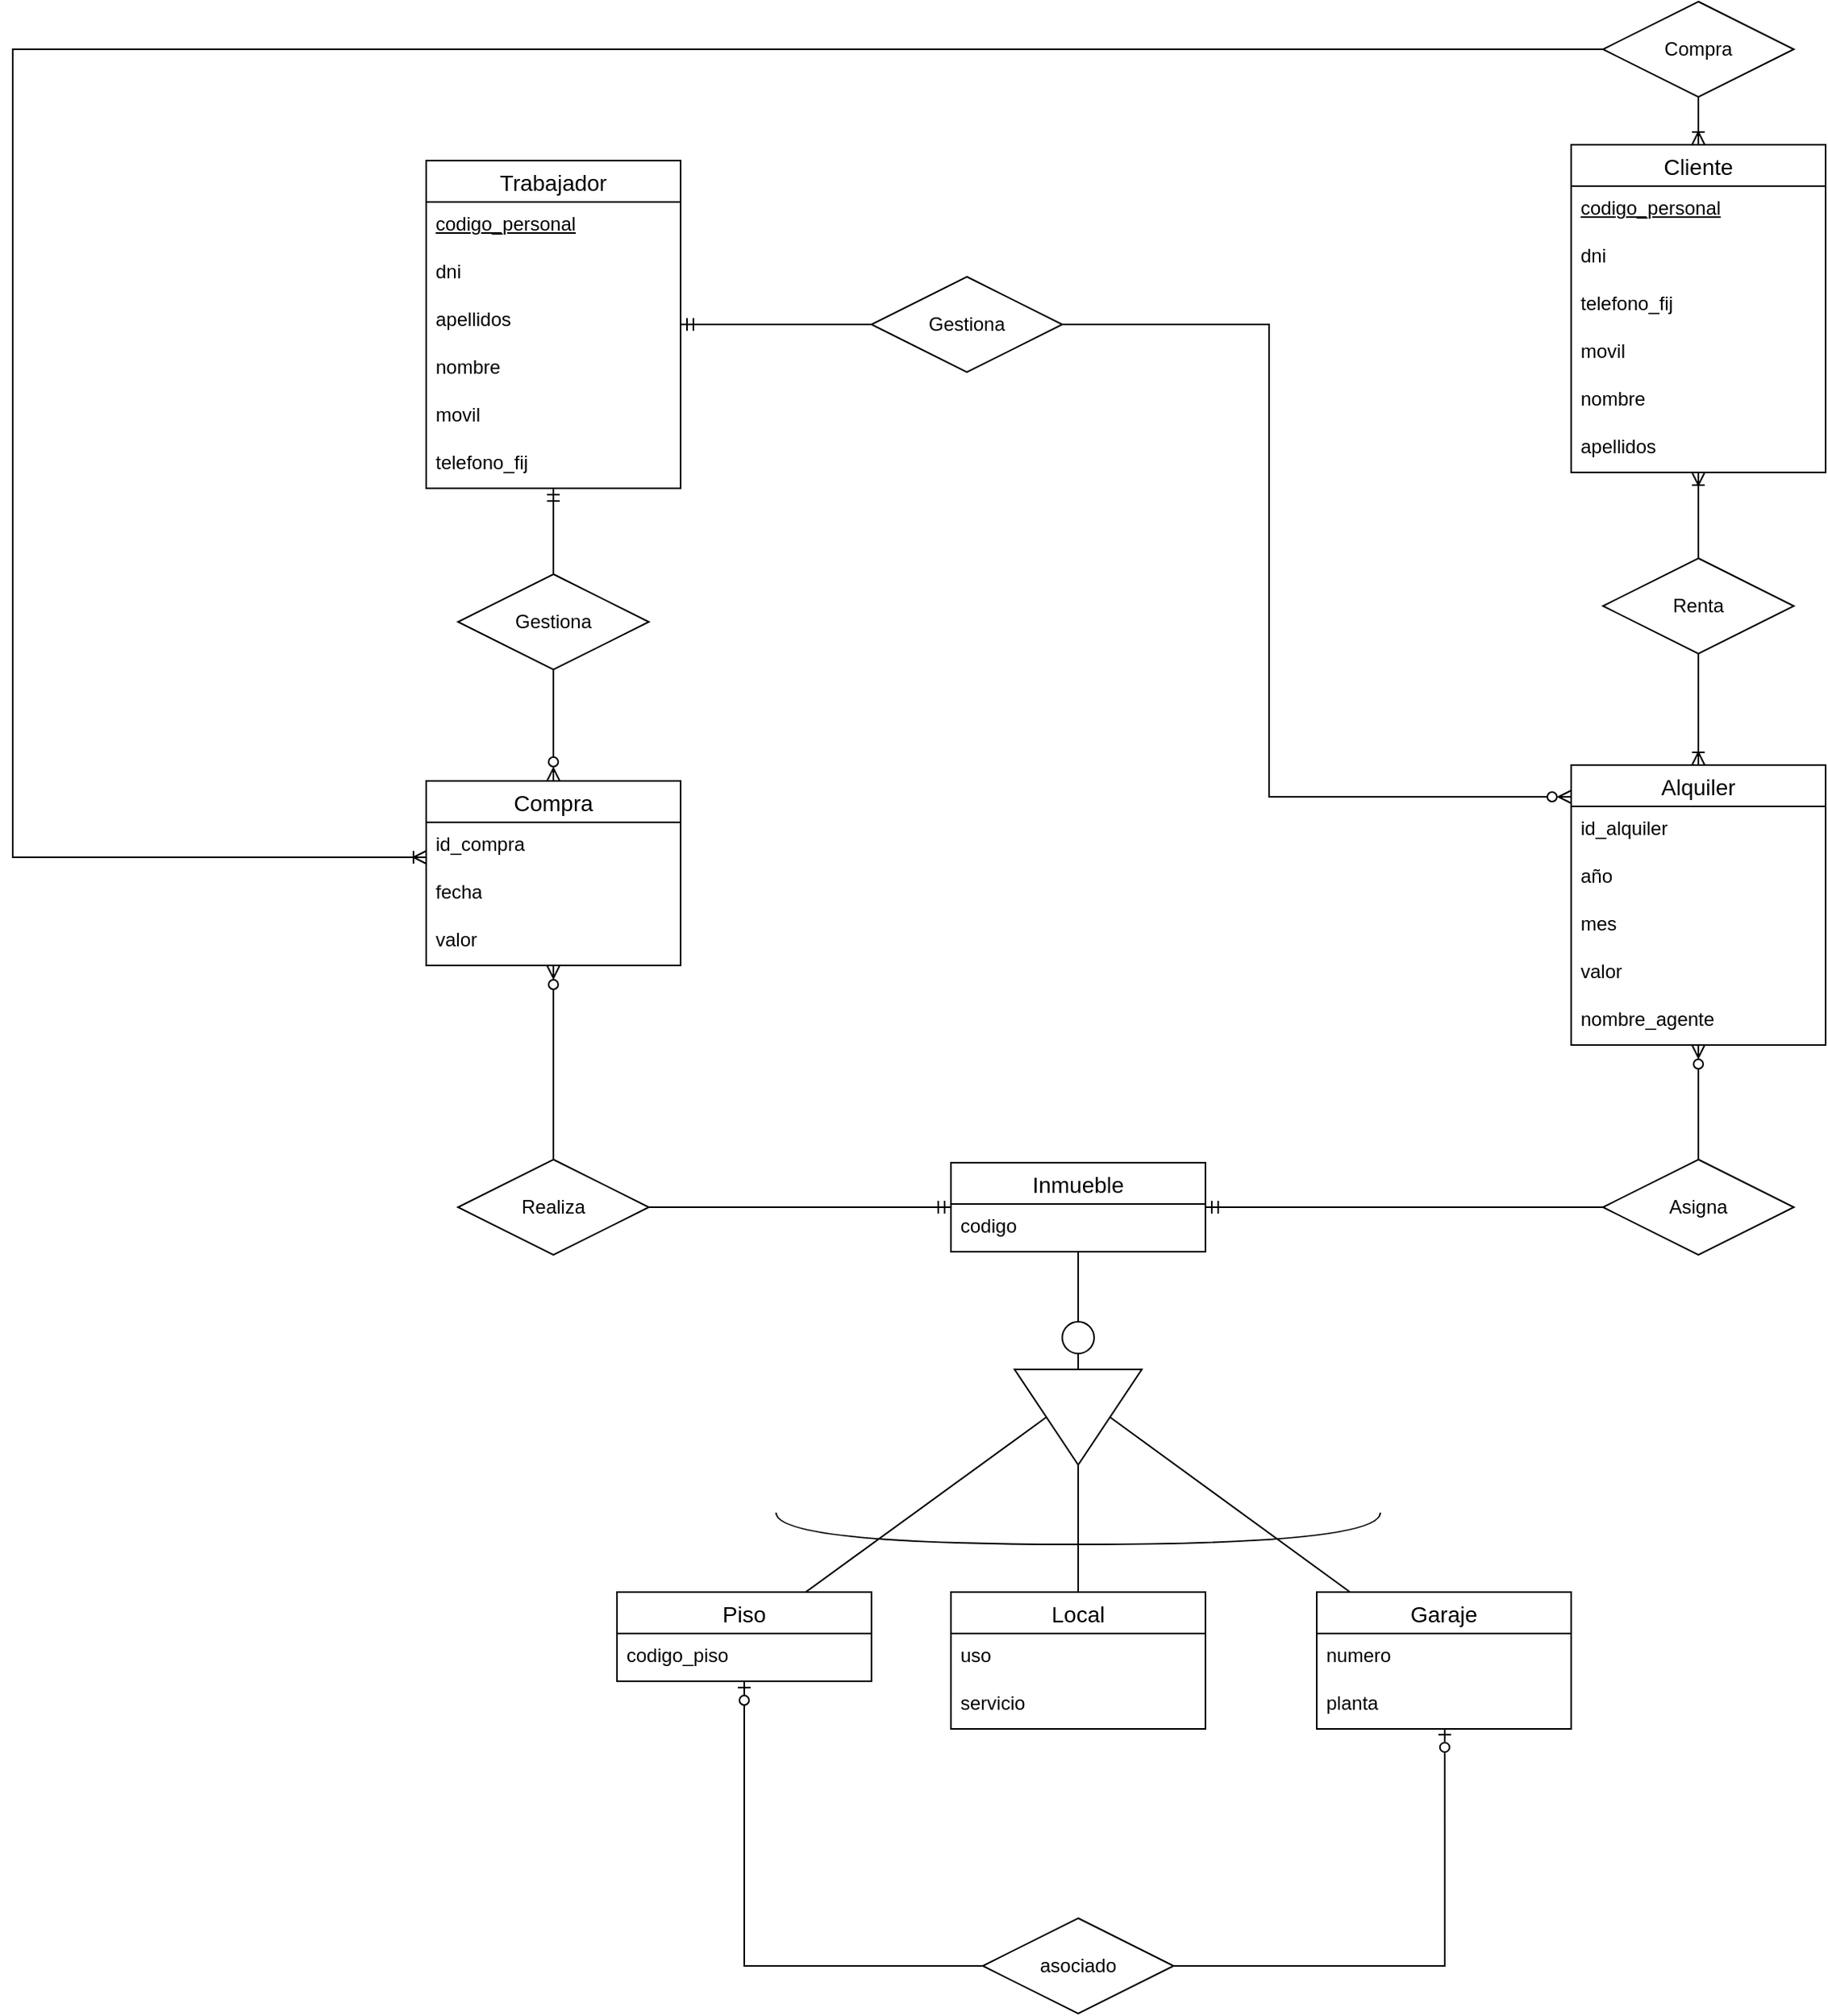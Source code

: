 <mxfile version="22.0.4" type="device">
  <diagram name="Página-1" id="Mcpar856jq0S7g9masL_">
    <mxGraphModel dx="2736" dy="2198" grid="1" gridSize="10" guides="1" tooltips="1" connect="1" arrows="1" fold="1" page="1" pageScale="1" pageWidth="827" pageHeight="1169" math="0" shadow="0">
      <root>
        <mxCell id="0" />
        <mxCell id="1" parent="0" />
        <mxCell id="8paOcjg1AZ56eCSWSEGq-1" value="Inmueble" style="swimlane;fontStyle=0;childLayout=stackLayout;horizontal=1;startSize=26;horizontalStack=0;resizeParent=1;resizeParentMax=0;resizeLast=0;collapsible=1;marginBottom=0;align=center;fontSize=14;" vertex="1" parent="1">
          <mxGeometry x="90" y="310" width="160" height="56" as="geometry" />
        </mxCell>
        <mxCell id="8paOcjg1AZ56eCSWSEGq-2" value="codigo" style="text;strokeColor=none;fillColor=none;spacingLeft=4;spacingRight=4;overflow=hidden;rotatable=0;points=[[0,0.5],[1,0.5]];portConstraint=eastwest;fontSize=12;whiteSpace=wrap;html=1;" vertex="1" parent="8paOcjg1AZ56eCSWSEGq-1">
          <mxGeometry y="26" width="160" height="30" as="geometry" />
        </mxCell>
        <mxCell id="8paOcjg1AZ56eCSWSEGq-5" value="Cliente" style="swimlane;fontStyle=0;childLayout=stackLayout;horizontal=1;startSize=26;horizontalStack=0;resizeParent=1;resizeParentMax=0;resizeLast=0;collapsible=1;marginBottom=0;align=center;fontSize=14;" vertex="1" parent="1">
          <mxGeometry x="480" y="-330" width="160" height="206" as="geometry" />
        </mxCell>
        <mxCell id="8paOcjg1AZ56eCSWSEGq-56" value="&lt;u&gt;codigo_personal&lt;/u&gt;" style="text;strokeColor=none;fillColor=none;spacingLeft=4;spacingRight=4;overflow=hidden;rotatable=0;points=[[0,0.5],[1,0.5]];portConstraint=eastwest;fontSize=12;whiteSpace=wrap;html=1;" vertex="1" parent="8paOcjg1AZ56eCSWSEGq-5">
          <mxGeometry y="26" width="160" height="30" as="geometry" />
        </mxCell>
        <mxCell id="8paOcjg1AZ56eCSWSEGq-45" value="dni" style="text;strokeColor=none;fillColor=none;spacingLeft=4;spacingRight=4;overflow=hidden;rotatable=0;points=[[0,0.5],[1,0.5]];portConstraint=eastwest;fontSize=12;whiteSpace=wrap;html=1;" vertex="1" parent="8paOcjg1AZ56eCSWSEGq-5">
          <mxGeometry y="56" width="160" height="30" as="geometry" />
        </mxCell>
        <mxCell id="8paOcjg1AZ56eCSWSEGq-49" value="telefono_fij" style="text;strokeColor=none;fillColor=none;spacingLeft=4;spacingRight=4;overflow=hidden;rotatable=0;points=[[0,0.5],[1,0.5]];portConstraint=eastwest;fontSize=12;whiteSpace=wrap;html=1;" vertex="1" parent="8paOcjg1AZ56eCSWSEGq-5">
          <mxGeometry y="86" width="160" height="30" as="geometry" />
        </mxCell>
        <mxCell id="8paOcjg1AZ56eCSWSEGq-48" value="movil" style="text;strokeColor=none;fillColor=none;spacingLeft=4;spacingRight=4;overflow=hidden;rotatable=0;points=[[0,0.5],[1,0.5]];portConstraint=eastwest;fontSize=12;whiteSpace=wrap;html=1;" vertex="1" parent="8paOcjg1AZ56eCSWSEGq-5">
          <mxGeometry y="116" width="160" height="30" as="geometry" />
        </mxCell>
        <mxCell id="8paOcjg1AZ56eCSWSEGq-47" value="nombre" style="text;strokeColor=none;fillColor=none;spacingLeft=4;spacingRight=4;overflow=hidden;rotatable=0;points=[[0,0.5],[1,0.5]];portConstraint=eastwest;fontSize=12;whiteSpace=wrap;html=1;" vertex="1" parent="8paOcjg1AZ56eCSWSEGq-5">
          <mxGeometry y="146" width="160" height="30" as="geometry" />
        </mxCell>
        <mxCell id="8paOcjg1AZ56eCSWSEGq-46" value="apellidos" style="text;strokeColor=none;fillColor=none;spacingLeft=4;spacingRight=4;overflow=hidden;rotatable=0;points=[[0,0.5],[1,0.5]];portConstraint=eastwest;fontSize=12;whiteSpace=wrap;html=1;" vertex="1" parent="8paOcjg1AZ56eCSWSEGq-5">
          <mxGeometry y="176" width="160" height="30" as="geometry" />
        </mxCell>
        <mxCell id="8paOcjg1AZ56eCSWSEGq-9" value="Trabajador" style="swimlane;fontStyle=0;childLayout=stackLayout;horizontal=1;startSize=26;horizontalStack=0;resizeParent=1;resizeParentMax=0;resizeLast=0;collapsible=1;marginBottom=0;align=center;fontSize=14;" vertex="1" parent="1">
          <mxGeometry x="-240" y="-320" width="160" height="206" as="geometry" />
        </mxCell>
        <mxCell id="8paOcjg1AZ56eCSWSEGq-55" value="&lt;u&gt;codigo_personal&lt;/u&gt;" style="text;strokeColor=none;fillColor=none;spacingLeft=4;spacingRight=4;overflow=hidden;rotatable=0;points=[[0,0.5],[1,0.5]];portConstraint=eastwest;fontSize=12;whiteSpace=wrap;html=1;" vertex="1" parent="8paOcjg1AZ56eCSWSEGq-9">
          <mxGeometry y="26" width="160" height="30" as="geometry" />
        </mxCell>
        <mxCell id="8paOcjg1AZ56eCSWSEGq-40" value="dni" style="text;strokeColor=none;fillColor=none;spacingLeft=4;spacingRight=4;overflow=hidden;rotatable=0;points=[[0,0.5],[1,0.5]];portConstraint=eastwest;fontSize=12;whiteSpace=wrap;html=1;" vertex="1" parent="8paOcjg1AZ56eCSWSEGq-9">
          <mxGeometry y="56" width="160" height="30" as="geometry" />
        </mxCell>
        <mxCell id="8paOcjg1AZ56eCSWSEGq-44" value="apellidos" style="text;strokeColor=none;fillColor=none;spacingLeft=4;spacingRight=4;overflow=hidden;rotatable=0;points=[[0,0.5],[1,0.5]];portConstraint=eastwest;fontSize=12;whiteSpace=wrap;html=1;" vertex="1" parent="8paOcjg1AZ56eCSWSEGq-9">
          <mxGeometry y="86" width="160" height="30" as="geometry" />
        </mxCell>
        <mxCell id="8paOcjg1AZ56eCSWSEGq-43" value="nombre" style="text;strokeColor=none;fillColor=none;spacingLeft=4;spacingRight=4;overflow=hidden;rotatable=0;points=[[0,0.5],[1,0.5]];portConstraint=eastwest;fontSize=12;whiteSpace=wrap;html=1;" vertex="1" parent="8paOcjg1AZ56eCSWSEGq-9">
          <mxGeometry y="116" width="160" height="30" as="geometry" />
        </mxCell>
        <mxCell id="8paOcjg1AZ56eCSWSEGq-42" value="movil" style="text;strokeColor=none;fillColor=none;spacingLeft=4;spacingRight=4;overflow=hidden;rotatable=0;points=[[0,0.5],[1,0.5]];portConstraint=eastwest;fontSize=12;whiteSpace=wrap;html=1;" vertex="1" parent="8paOcjg1AZ56eCSWSEGq-9">
          <mxGeometry y="146" width="160" height="30" as="geometry" />
        </mxCell>
        <mxCell id="8paOcjg1AZ56eCSWSEGq-41" value="telefono_fij" style="text;strokeColor=none;fillColor=none;spacingLeft=4;spacingRight=4;overflow=hidden;rotatable=0;points=[[0,0.5],[1,0.5]];portConstraint=eastwest;fontSize=12;whiteSpace=wrap;html=1;" vertex="1" parent="8paOcjg1AZ56eCSWSEGq-9">
          <mxGeometry y="176" width="160" height="30" as="geometry" />
        </mxCell>
        <mxCell id="8paOcjg1AZ56eCSWSEGq-13" value="Piso" style="swimlane;fontStyle=0;childLayout=stackLayout;horizontal=1;startSize=26;horizontalStack=0;resizeParent=1;resizeParentMax=0;resizeLast=0;collapsible=1;marginBottom=0;align=center;fontSize=14;" vertex="1" parent="1">
          <mxGeometry x="-120" y="580" width="160" height="56" as="geometry" />
        </mxCell>
        <mxCell id="8paOcjg1AZ56eCSWSEGq-14" value="codigo_piso" style="text;strokeColor=none;fillColor=none;spacingLeft=4;spacingRight=4;overflow=hidden;rotatable=0;points=[[0,0.5],[1,0.5]];portConstraint=eastwest;fontSize=12;whiteSpace=wrap;html=1;" vertex="1" parent="8paOcjg1AZ56eCSWSEGq-13">
          <mxGeometry y="26" width="160" height="30" as="geometry" />
        </mxCell>
        <mxCell id="8paOcjg1AZ56eCSWSEGq-17" value="Local" style="swimlane;fontStyle=0;childLayout=stackLayout;horizontal=1;startSize=26;horizontalStack=0;resizeParent=1;resizeParentMax=0;resizeLast=0;collapsible=1;marginBottom=0;align=center;fontSize=14;" vertex="1" parent="1">
          <mxGeometry x="90" y="580" width="160" height="86" as="geometry" />
        </mxCell>
        <mxCell id="8paOcjg1AZ56eCSWSEGq-18" value="uso" style="text;strokeColor=none;fillColor=none;spacingLeft=4;spacingRight=4;overflow=hidden;rotatable=0;points=[[0,0.5],[1,0.5]];portConstraint=eastwest;fontSize=12;whiteSpace=wrap;html=1;" vertex="1" parent="8paOcjg1AZ56eCSWSEGq-17">
          <mxGeometry y="26" width="160" height="30" as="geometry" />
        </mxCell>
        <mxCell id="8paOcjg1AZ56eCSWSEGq-19" value="servicio" style="text;strokeColor=none;fillColor=none;spacingLeft=4;spacingRight=4;overflow=hidden;rotatable=0;points=[[0,0.5],[1,0.5]];portConstraint=eastwest;fontSize=12;whiteSpace=wrap;html=1;" vertex="1" parent="8paOcjg1AZ56eCSWSEGq-17">
          <mxGeometry y="56" width="160" height="30" as="geometry" />
        </mxCell>
        <mxCell id="8paOcjg1AZ56eCSWSEGq-21" value="Garaje" style="swimlane;fontStyle=0;childLayout=stackLayout;horizontal=1;startSize=26;horizontalStack=0;resizeParent=1;resizeParentMax=0;resizeLast=0;collapsible=1;marginBottom=0;align=center;fontSize=14;" vertex="1" parent="1">
          <mxGeometry x="320" y="580" width="160" height="86" as="geometry" />
        </mxCell>
        <mxCell id="8paOcjg1AZ56eCSWSEGq-22" value="numero" style="text;strokeColor=none;fillColor=none;spacingLeft=4;spacingRight=4;overflow=hidden;rotatable=0;points=[[0,0.5],[1,0.5]];portConstraint=eastwest;fontSize=12;whiteSpace=wrap;html=1;" vertex="1" parent="8paOcjg1AZ56eCSWSEGq-21">
          <mxGeometry y="26" width="160" height="30" as="geometry" />
        </mxCell>
        <mxCell id="8paOcjg1AZ56eCSWSEGq-23" value="planta" style="text;strokeColor=none;fillColor=none;spacingLeft=4;spacingRight=4;overflow=hidden;rotatable=0;points=[[0,0.5],[1,0.5]];portConstraint=eastwest;fontSize=12;whiteSpace=wrap;html=1;" vertex="1" parent="8paOcjg1AZ56eCSWSEGq-21">
          <mxGeometry y="56" width="160" height="30" as="geometry" />
        </mxCell>
        <mxCell id="8paOcjg1AZ56eCSWSEGq-25" value="" style="triangle;whiteSpace=wrap;html=1;rotation=90;" vertex="1" parent="1">
          <mxGeometry x="140" y="430" width="60" height="80" as="geometry" />
        </mxCell>
        <mxCell id="8paOcjg1AZ56eCSWSEGq-35" value="" style="endArrow=none;html=1;rounded=0;" edge="1" parent="1" source="8paOcjg1AZ56eCSWSEGq-93" target="8paOcjg1AZ56eCSWSEGq-1">
          <mxGeometry width="50" height="50" relative="1" as="geometry">
            <mxPoint x="570" y="360" as="sourcePoint" />
            <mxPoint x="620" y="310" as="targetPoint" />
          </mxGeometry>
        </mxCell>
        <mxCell id="8paOcjg1AZ56eCSWSEGq-36" value="" style="endArrow=none;html=1;rounded=0;exitX=0.5;exitY=1;exitDx=0;exitDy=0;" edge="1" parent="1" source="8paOcjg1AZ56eCSWSEGq-25" target="8paOcjg1AZ56eCSWSEGq-13">
          <mxGeometry width="50" height="50" relative="1" as="geometry">
            <mxPoint x="570" y="530" as="sourcePoint" />
            <mxPoint x="620" y="480" as="targetPoint" />
          </mxGeometry>
        </mxCell>
        <mxCell id="8paOcjg1AZ56eCSWSEGq-37" value="" style="endArrow=none;html=1;rounded=0;entryX=1;entryY=0.5;entryDx=0;entryDy=0;exitX=0.5;exitY=0;exitDx=0;exitDy=0;" edge="1" parent="1" source="8paOcjg1AZ56eCSWSEGq-17" target="8paOcjg1AZ56eCSWSEGq-25">
          <mxGeometry width="50" height="50" relative="1" as="geometry">
            <mxPoint x="410" y="560" as="sourcePoint" />
            <mxPoint x="460" y="510" as="targetPoint" />
          </mxGeometry>
        </mxCell>
        <mxCell id="8paOcjg1AZ56eCSWSEGq-39" value="" style="endArrow=none;html=1;rounded=0;exitX=0.5;exitY=0;exitDx=0;exitDy=0;" edge="1" parent="1" source="8paOcjg1AZ56eCSWSEGq-25" target="8paOcjg1AZ56eCSWSEGq-21">
          <mxGeometry width="50" height="50" relative="1" as="geometry">
            <mxPoint x="250" y="590" as="sourcePoint" />
            <mxPoint x="300" y="540" as="targetPoint" />
          </mxGeometry>
        </mxCell>
        <mxCell id="8paOcjg1AZ56eCSWSEGq-54" style="edgeStyle=orthogonalEdgeStyle;rounded=0;orthogonalLoop=1;jettySize=auto;html=1;endArrow=ERzeroToOne;endFill=0;" edge="1" parent="1" source="8paOcjg1AZ56eCSWSEGq-51" target="8paOcjg1AZ56eCSWSEGq-13">
          <mxGeometry relative="1" as="geometry" />
        </mxCell>
        <mxCell id="8paOcjg1AZ56eCSWSEGq-51" value="asociado" style="shape=rhombus;perimeter=rhombusPerimeter;whiteSpace=wrap;html=1;align=center;" vertex="1" parent="1">
          <mxGeometry x="110" y="785" width="120" height="60" as="geometry" />
        </mxCell>
        <mxCell id="8paOcjg1AZ56eCSWSEGq-53" style="edgeStyle=orthogonalEdgeStyle;rounded=0;orthogonalLoop=1;jettySize=auto;html=1;entryX=0.503;entryY=0.986;entryDx=0;entryDy=0;entryPerimeter=0;endArrow=ERzeroToOne;endFill=0;" edge="1" parent="1" source="8paOcjg1AZ56eCSWSEGq-51" target="8paOcjg1AZ56eCSWSEGq-23">
          <mxGeometry relative="1" as="geometry">
            <Array as="points">
              <mxPoint x="400" y="815" />
            </Array>
          </mxGeometry>
        </mxCell>
        <mxCell id="8paOcjg1AZ56eCSWSEGq-63" value="Alquiler" style="swimlane;fontStyle=0;childLayout=stackLayout;horizontal=1;startSize=26;horizontalStack=0;resizeParent=1;resizeParentMax=0;resizeLast=0;collapsible=1;marginBottom=0;align=center;fontSize=14;" vertex="1" parent="1">
          <mxGeometry x="480" y="60" width="160" height="176" as="geometry" />
        </mxCell>
        <mxCell id="8paOcjg1AZ56eCSWSEGq-64" value="id_alquiler" style="text;strokeColor=none;fillColor=none;spacingLeft=4;spacingRight=4;overflow=hidden;rotatable=0;points=[[0,0.5],[1,0.5]];portConstraint=eastwest;fontSize=12;whiteSpace=wrap;html=1;" vertex="1" parent="8paOcjg1AZ56eCSWSEGq-63">
          <mxGeometry y="26" width="160" height="30" as="geometry" />
        </mxCell>
        <mxCell id="8paOcjg1AZ56eCSWSEGq-65" value="año" style="text;strokeColor=none;fillColor=none;spacingLeft=4;spacingRight=4;overflow=hidden;rotatable=0;points=[[0,0.5],[1,0.5]];portConstraint=eastwest;fontSize=12;whiteSpace=wrap;html=1;" vertex="1" parent="8paOcjg1AZ56eCSWSEGq-63">
          <mxGeometry y="56" width="160" height="30" as="geometry" />
        </mxCell>
        <mxCell id="8paOcjg1AZ56eCSWSEGq-66" value="mes" style="text;strokeColor=none;fillColor=none;spacingLeft=4;spacingRight=4;overflow=hidden;rotatable=0;points=[[0,0.5],[1,0.5]];portConstraint=eastwest;fontSize=12;whiteSpace=wrap;html=1;" vertex="1" parent="8paOcjg1AZ56eCSWSEGq-63">
          <mxGeometry y="86" width="160" height="30" as="geometry" />
        </mxCell>
        <mxCell id="8paOcjg1AZ56eCSWSEGq-67" value="valor" style="text;strokeColor=none;fillColor=none;spacingLeft=4;spacingRight=4;overflow=hidden;rotatable=0;points=[[0,0.5],[1,0.5]];portConstraint=eastwest;fontSize=12;whiteSpace=wrap;html=1;" vertex="1" parent="8paOcjg1AZ56eCSWSEGq-63">
          <mxGeometry y="116" width="160" height="30" as="geometry" />
        </mxCell>
        <mxCell id="8paOcjg1AZ56eCSWSEGq-68" value="nombre_agente" style="text;strokeColor=none;fillColor=none;spacingLeft=4;spacingRight=4;overflow=hidden;rotatable=0;points=[[0,0.5],[1,0.5]];portConstraint=eastwest;fontSize=12;whiteSpace=wrap;html=1;" vertex="1" parent="8paOcjg1AZ56eCSWSEGq-63">
          <mxGeometry y="146" width="160" height="30" as="geometry" />
        </mxCell>
        <mxCell id="8paOcjg1AZ56eCSWSEGq-81" style="edgeStyle=orthogonalEdgeStyle;rounded=0;orthogonalLoop=1;jettySize=auto;html=1;endArrow=ERzeroToMany;endFill=0;" edge="1" parent="1" source="8paOcjg1AZ56eCSWSEGq-69" target="8paOcjg1AZ56eCSWSEGq-63">
          <mxGeometry relative="1" as="geometry">
            <Array as="points">
              <mxPoint x="290" y="-217" />
              <mxPoint x="290" y="80" />
            </Array>
          </mxGeometry>
        </mxCell>
        <mxCell id="8paOcjg1AZ56eCSWSEGq-86" style="edgeStyle=orthogonalEdgeStyle;rounded=0;orthogonalLoop=1;jettySize=auto;html=1;endArrow=ERmandOne;endFill=0;" edge="1" parent="1" source="8paOcjg1AZ56eCSWSEGq-69" target="8paOcjg1AZ56eCSWSEGq-9">
          <mxGeometry relative="1" as="geometry" />
        </mxCell>
        <mxCell id="8paOcjg1AZ56eCSWSEGq-69" value="Gestiona" style="shape=rhombus;perimeter=rhombusPerimeter;whiteSpace=wrap;html=1;align=center;" vertex="1" parent="1">
          <mxGeometry x="40" y="-247" width="120" height="60" as="geometry" />
        </mxCell>
        <mxCell id="8paOcjg1AZ56eCSWSEGq-82" style="edgeStyle=orthogonalEdgeStyle;rounded=0;orthogonalLoop=1;jettySize=auto;html=1;endArrow=ERoneToMany;endFill=0;" edge="1" parent="1" source="8paOcjg1AZ56eCSWSEGq-70" target="8paOcjg1AZ56eCSWSEGq-5">
          <mxGeometry relative="1" as="geometry" />
        </mxCell>
        <mxCell id="8paOcjg1AZ56eCSWSEGq-83" style="edgeStyle=orthogonalEdgeStyle;rounded=0;orthogonalLoop=1;jettySize=auto;html=1;endArrow=ERoneToMany;endFill=0;" edge="1" parent="1" source="8paOcjg1AZ56eCSWSEGq-70" target="8paOcjg1AZ56eCSWSEGq-63">
          <mxGeometry relative="1" as="geometry" />
        </mxCell>
        <mxCell id="8paOcjg1AZ56eCSWSEGq-70" value="Renta" style="shape=rhombus;perimeter=rhombusPerimeter;whiteSpace=wrap;html=1;align=center;" vertex="1" parent="1">
          <mxGeometry x="500" y="-70" width="120" height="60" as="geometry" />
        </mxCell>
        <mxCell id="8paOcjg1AZ56eCSWSEGq-71" value="Compra" style="swimlane;fontStyle=0;childLayout=stackLayout;horizontal=1;startSize=26;horizontalStack=0;resizeParent=1;resizeParentMax=0;resizeLast=0;collapsible=1;marginBottom=0;align=center;fontSize=14;" vertex="1" parent="1">
          <mxGeometry x="-240" y="70" width="160" height="116" as="geometry" />
        </mxCell>
        <mxCell id="8paOcjg1AZ56eCSWSEGq-72" value="id_compra" style="text;strokeColor=none;fillColor=none;spacingLeft=4;spacingRight=4;overflow=hidden;rotatable=0;points=[[0,0.5],[1,0.5]];portConstraint=eastwest;fontSize=12;whiteSpace=wrap;html=1;" vertex="1" parent="8paOcjg1AZ56eCSWSEGq-71">
          <mxGeometry y="26" width="160" height="30" as="geometry" />
        </mxCell>
        <mxCell id="8paOcjg1AZ56eCSWSEGq-73" value="fecha" style="text;strokeColor=none;fillColor=none;spacingLeft=4;spacingRight=4;overflow=hidden;rotatable=0;points=[[0,0.5],[1,0.5]];portConstraint=eastwest;fontSize=12;whiteSpace=wrap;html=1;" vertex="1" parent="8paOcjg1AZ56eCSWSEGq-71">
          <mxGeometry y="56" width="160" height="30" as="geometry" />
        </mxCell>
        <mxCell id="8paOcjg1AZ56eCSWSEGq-74" value="valor" style="text;strokeColor=none;fillColor=none;spacingLeft=4;spacingRight=4;overflow=hidden;rotatable=0;points=[[0,0.5],[1,0.5]];portConstraint=eastwest;fontSize=12;whiteSpace=wrap;html=1;" vertex="1" parent="8paOcjg1AZ56eCSWSEGq-71">
          <mxGeometry y="86" width="160" height="30" as="geometry" />
        </mxCell>
        <mxCell id="8paOcjg1AZ56eCSWSEGq-84" style="edgeStyle=orthogonalEdgeStyle;rounded=0;orthogonalLoop=1;jettySize=auto;html=1;endArrow=ERmandOne;endFill=0;" edge="1" parent="1" source="8paOcjg1AZ56eCSWSEGq-75" target="8paOcjg1AZ56eCSWSEGq-9">
          <mxGeometry relative="1" as="geometry" />
        </mxCell>
        <mxCell id="8paOcjg1AZ56eCSWSEGq-85" style="edgeStyle=orthogonalEdgeStyle;rounded=0;orthogonalLoop=1;jettySize=auto;html=1;entryX=0.5;entryY=0;entryDx=0;entryDy=0;endArrow=ERzeroToMany;endFill=0;" edge="1" parent="1" source="8paOcjg1AZ56eCSWSEGq-75" target="8paOcjg1AZ56eCSWSEGq-71">
          <mxGeometry relative="1" as="geometry" />
        </mxCell>
        <mxCell id="8paOcjg1AZ56eCSWSEGq-75" value="Gestiona" style="shape=rhombus;perimeter=rhombusPerimeter;whiteSpace=wrap;html=1;align=center;" vertex="1" parent="1">
          <mxGeometry x="-220" y="-60" width="120" height="60" as="geometry" />
        </mxCell>
        <mxCell id="8paOcjg1AZ56eCSWSEGq-78" style="edgeStyle=orthogonalEdgeStyle;rounded=0;orthogonalLoop=1;jettySize=auto;html=1;endArrow=ERoneToMany;endFill=0;" edge="1" parent="1" source="8paOcjg1AZ56eCSWSEGq-76" target="8paOcjg1AZ56eCSWSEGq-71">
          <mxGeometry relative="1" as="geometry">
            <Array as="points">
              <mxPoint x="-500" y="-390" />
              <mxPoint x="-500" y="118" />
            </Array>
          </mxGeometry>
        </mxCell>
        <mxCell id="8paOcjg1AZ56eCSWSEGq-79" style="edgeStyle=orthogonalEdgeStyle;rounded=0;orthogonalLoop=1;jettySize=auto;html=1;endArrow=ERoneToMany;endFill=0;" edge="1" parent="1" source="8paOcjg1AZ56eCSWSEGq-76" target="8paOcjg1AZ56eCSWSEGq-5">
          <mxGeometry relative="1" as="geometry" />
        </mxCell>
        <mxCell id="8paOcjg1AZ56eCSWSEGq-76" value="Compra" style="shape=rhombus;perimeter=rhombusPerimeter;whiteSpace=wrap;html=1;align=center;" vertex="1" parent="1">
          <mxGeometry x="500" y="-420" width="120" height="60" as="geometry" />
        </mxCell>
        <mxCell id="8paOcjg1AZ56eCSWSEGq-89" style="edgeStyle=orthogonalEdgeStyle;rounded=0;orthogonalLoop=1;jettySize=auto;html=1;endArrow=ERzeroToMany;endFill=0;" edge="1" parent="1" source="8paOcjg1AZ56eCSWSEGq-87" target="8paOcjg1AZ56eCSWSEGq-71">
          <mxGeometry relative="1" as="geometry" />
        </mxCell>
        <mxCell id="8paOcjg1AZ56eCSWSEGq-90" style="edgeStyle=orthogonalEdgeStyle;rounded=0;orthogonalLoop=1;jettySize=auto;html=1;endArrow=ERmandOne;endFill=0;" edge="1" parent="1" source="8paOcjg1AZ56eCSWSEGq-87" target="8paOcjg1AZ56eCSWSEGq-1">
          <mxGeometry relative="1" as="geometry" />
        </mxCell>
        <mxCell id="8paOcjg1AZ56eCSWSEGq-87" value="Realiza" style="shape=rhombus;perimeter=rhombusPerimeter;whiteSpace=wrap;html=1;align=center;" vertex="1" parent="1">
          <mxGeometry x="-220" y="308" width="120" height="60" as="geometry" />
        </mxCell>
        <mxCell id="8paOcjg1AZ56eCSWSEGq-91" style="edgeStyle=orthogonalEdgeStyle;rounded=0;orthogonalLoop=1;jettySize=auto;html=1;endArrow=ERzeroToMany;endFill=0;" edge="1" parent="1" source="8paOcjg1AZ56eCSWSEGq-88" target="8paOcjg1AZ56eCSWSEGq-63">
          <mxGeometry relative="1" as="geometry" />
        </mxCell>
        <mxCell id="8paOcjg1AZ56eCSWSEGq-92" style="edgeStyle=orthogonalEdgeStyle;rounded=0;orthogonalLoop=1;jettySize=auto;html=1;endArrow=ERmandOne;endFill=0;" edge="1" parent="1" source="8paOcjg1AZ56eCSWSEGq-88" target="8paOcjg1AZ56eCSWSEGq-1">
          <mxGeometry relative="1" as="geometry" />
        </mxCell>
        <mxCell id="8paOcjg1AZ56eCSWSEGq-88" value="Asigna" style="shape=rhombus;perimeter=rhombusPerimeter;whiteSpace=wrap;html=1;align=center;" vertex="1" parent="1">
          <mxGeometry x="500" y="308" width="120" height="60" as="geometry" />
        </mxCell>
        <mxCell id="8paOcjg1AZ56eCSWSEGq-94" value="" style="endArrow=none;html=1;rounded=0;exitX=0;exitY=0.5;exitDx=0;exitDy=0;" edge="1" parent="1" source="8paOcjg1AZ56eCSWSEGq-25" target="8paOcjg1AZ56eCSWSEGq-93">
          <mxGeometry width="50" height="50" relative="1" as="geometry">
            <mxPoint x="170" y="440" as="sourcePoint" />
            <mxPoint x="170" y="366" as="targetPoint" />
          </mxGeometry>
        </mxCell>
        <mxCell id="8paOcjg1AZ56eCSWSEGq-93" value="" style="ellipse;whiteSpace=wrap;html=1;aspect=fixed;" vertex="1" parent="1">
          <mxGeometry x="160" y="410" width="20" height="20" as="geometry" />
        </mxCell>
        <mxCell id="8paOcjg1AZ56eCSWSEGq-95" value="" style="endArrow=none;html=1;rounded=0;edgeStyle=orthogonalEdgeStyle;curved=1;" edge="1" parent="1">
          <mxGeometry width="50" height="50" relative="1" as="geometry">
            <mxPoint x="-20" y="530" as="sourcePoint" />
            <mxPoint x="360" y="530" as="targetPoint" />
            <Array as="points">
              <mxPoint x="-20" y="550" />
              <mxPoint x="360" y="550" />
            </Array>
          </mxGeometry>
        </mxCell>
      </root>
    </mxGraphModel>
  </diagram>
</mxfile>
